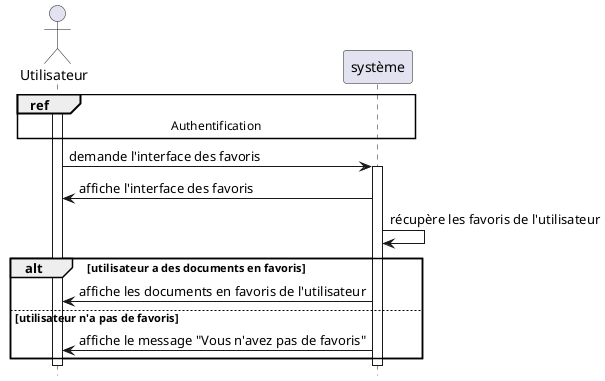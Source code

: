 @startuml favorit_document

hide footbox


actor "Utilisateur" as user
participant "système" as system


ref over user, system : Authentification
activate user
user -> system : demande l'interface des favoris
activate system
system -> user : affiche l'interface des favoris
system -> system : récupère les favoris de l'utilisateur
alt utilisateur a des documents en favoris
    system -> user : affiche les documents en favoris de l'utilisateur
else utilisateur n'a pas de favoris
    system -> user : affiche le message "Vous n'avez pas de favoris"
end

deactivate system
deactivate user